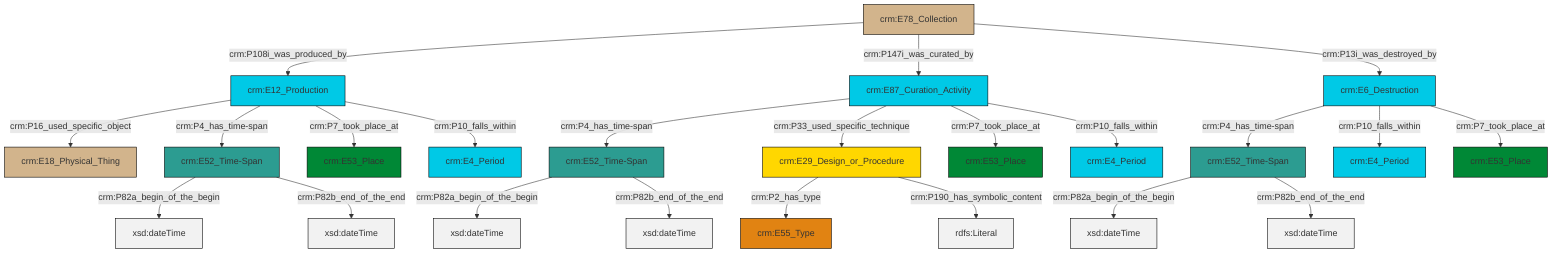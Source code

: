 graph TD
classDef Literal fill:#f2f2f2,stroke:#000000;
classDef CRM_Entity fill:#FFFFFF,stroke:#000000;
classDef Temporal_Entity fill:#00C9E6, stroke:#000000;
classDef Type fill:#E18312, stroke:#000000;
classDef Time-Span fill:#2C9C91, stroke:#000000;
classDef Appellation fill:#FFEB7F, stroke:#000000;
classDef Place fill:#008836, stroke:#000000;
classDef Persistent_Item fill:#B266B2, stroke:#000000;
classDef Conceptual_Object fill:#FFD700, stroke:#000000;
classDef Physical_Thing fill:#D2B48C, stroke:#000000;
classDef Actor fill:#f58aad, stroke:#000000;
classDef PC_Classes fill:#4ce600, stroke:#000000;
classDef Multi fill:#cccccc,stroke:#000000;

4["crm:E52_Time-Span"]:::Time-Span -->|crm:P82a_begin_of_the_begin| 5[xsd:dateTime]:::Literal
4["crm:E52_Time-Span"]:::Time-Span -->|crm:P82b_end_of_the_end| 8[xsd:dateTime]:::Literal
9["crm:E52_Time-Span"]:::Time-Span -->|crm:P82a_begin_of_the_begin| 10[xsd:dateTime]:::Literal
0["crm:E12_Production"]:::Temporal_Entity -->|crm:P16_used_specific_object| 11["crm:E18_Physical_Thing"]:::Physical_Thing
0["crm:E12_Production"]:::Temporal_Entity -->|crm:P4_has_time-span| 9["crm:E52_Time-Span"]:::Time-Span
18["crm:E78_Collection"]:::Physical_Thing -->|crm:P108i_was_produced_by| 0["crm:E12_Production"]:::Temporal_Entity
12["crm:E87_Curation_Activity"]:::Temporal_Entity -->|crm:P4_has_time-span| 4["crm:E52_Time-Span"]:::Time-Span
18["crm:E78_Collection"]:::Physical_Thing -->|crm:P147i_was_curated_by| 12["crm:E87_Curation_Activity"]:::Temporal_Entity
0["crm:E12_Production"]:::Temporal_Entity -->|crm:P7_took_place_at| 20["crm:E53_Place"]:::Place
21["crm:E6_Destruction"]:::Temporal_Entity -->|crm:P4_has_time-span| 16["crm:E52_Time-Span"]:::Time-Span
12["crm:E87_Curation_Activity"]:::Temporal_Entity -->|crm:P33_used_specific_technique| 23["crm:E29_Design_or_Procedure"]:::Conceptual_Object
12["crm:E87_Curation_Activity"]:::Temporal_Entity -->|crm:P7_took_place_at| 25["crm:E53_Place"]:::Place
16["crm:E52_Time-Span"]:::Time-Span -->|crm:P82a_begin_of_the_begin| 28[xsd:dateTime]:::Literal
12["crm:E87_Curation_Activity"]:::Temporal_Entity -->|crm:P10_falls_within| 30["crm:E4_Period"]:::Temporal_Entity
23["crm:E29_Design_or_Procedure"]:::Conceptual_Object -->|crm:P2_has_type| 2["crm:E55_Type"]:::Type
21["crm:E6_Destruction"]:::Temporal_Entity -->|crm:P10_falls_within| 6["crm:E4_Period"]:::Temporal_Entity
16["crm:E52_Time-Span"]:::Time-Span -->|crm:P82b_end_of_the_end| 33[xsd:dateTime]:::Literal
0["crm:E12_Production"]:::Temporal_Entity -->|crm:P10_falls_within| 26["crm:E4_Period"]:::Temporal_Entity
18["crm:E78_Collection"]:::Physical_Thing -->|crm:P13i_was_destroyed_by| 21["crm:E6_Destruction"]:::Temporal_Entity
21["crm:E6_Destruction"]:::Temporal_Entity -->|crm:P7_took_place_at| 14["crm:E53_Place"]:::Place
9["crm:E52_Time-Span"]:::Time-Span -->|crm:P82b_end_of_the_end| 34[xsd:dateTime]:::Literal
23["crm:E29_Design_or_Procedure"]:::Conceptual_Object -->|crm:P190_has_symbolic_content| 37[rdfs:Literal]:::Literal